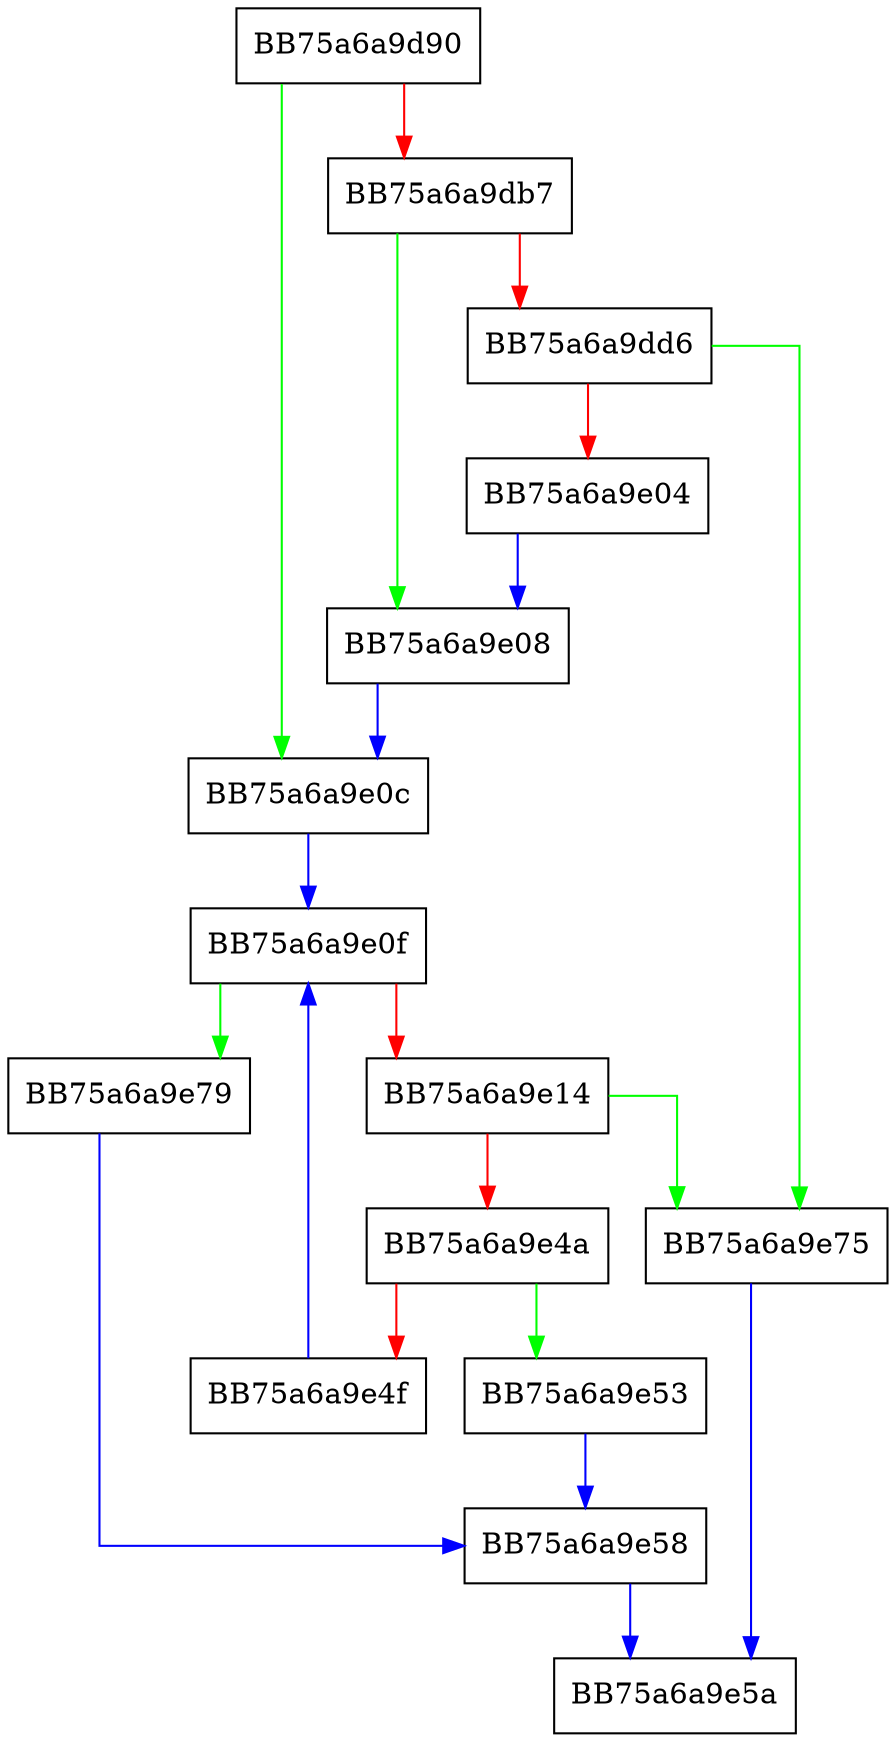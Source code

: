 digraph GetParamFlags {
  node [shape="box"];
  graph [splines=ortho];
  BB75a6a9d90 -> BB75a6a9e0c [color="green"];
  BB75a6a9d90 -> BB75a6a9db7 [color="red"];
  BB75a6a9db7 -> BB75a6a9e08 [color="green"];
  BB75a6a9db7 -> BB75a6a9dd6 [color="red"];
  BB75a6a9dd6 -> BB75a6a9e75 [color="green"];
  BB75a6a9dd6 -> BB75a6a9e04 [color="red"];
  BB75a6a9e04 -> BB75a6a9e08 [color="blue"];
  BB75a6a9e08 -> BB75a6a9e0c [color="blue"];
  BB75a6a9e0c -> BB75a6a9e0f [color="blue"];
  BB75a6a9e0f -> BB75a6a9e79 [color="green"];
  BB75a6a9e0f -> BB75a6a9e14 [color="red"];
  BB75a6a9e14 -> BB75a6a9e75 [color="green"];
  BB75a6a9e14 -> BB75a6a9e4a [color="red"];
  BB75a6a9e4a -> BB75a6a9e53 [color="green"];
  BB75a6a9e4a -> BB75a6a9e4f [color="red"];
  BB75a6a9e4f -> BB75a6a9e0f [color="blue"];
  BB75a6a9e53 -> BB75a6a9e58 [color="blue"];
  BB75a6a9e58 -> BB75a6a9e5a [color="blue"];
  BB75a6a9e75 -> BB75a6a9e5a [color="blue"];
  BB75a6a9e79 -> BB75a6a9e58 [color="blue"];
}